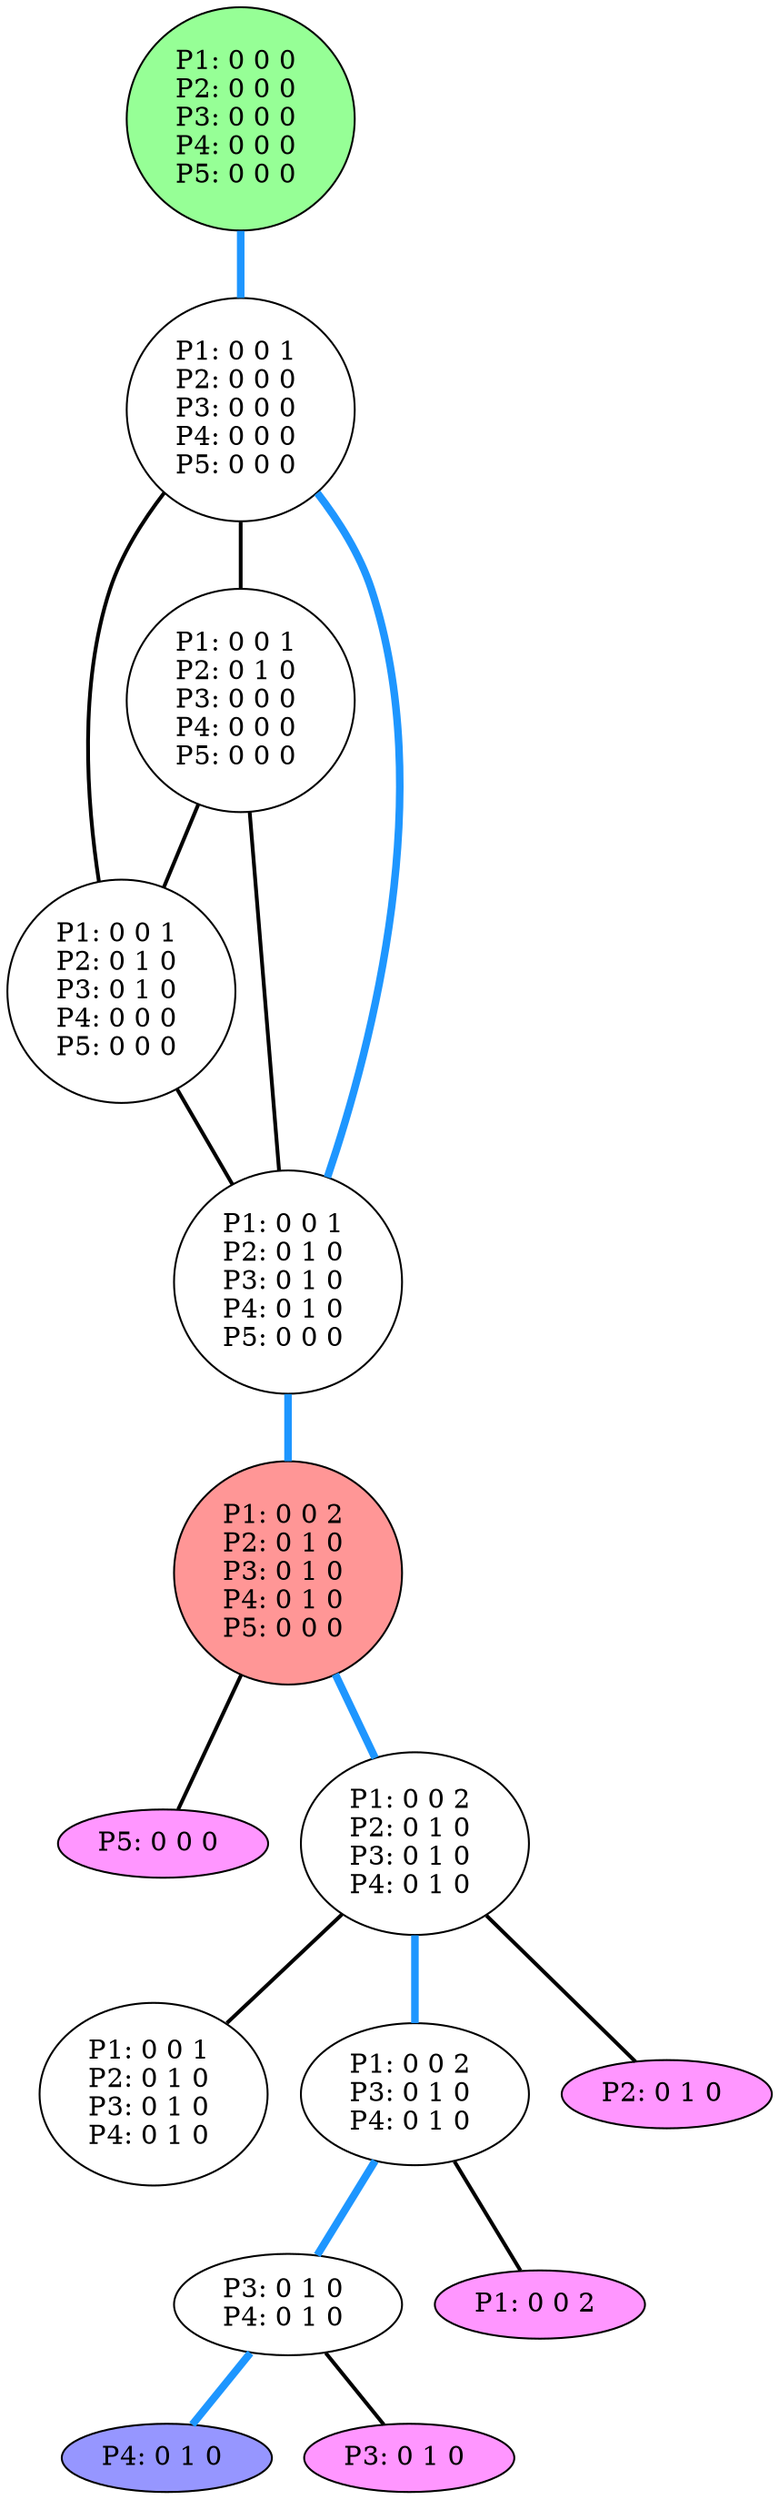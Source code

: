 graph G {
color = "black"
0 [label = "P1: 0 0 0 
P2: 0 0 0 
P3: 0 0 0 
P4: 0 0 0 
P5: 0 0 0 
",  style="filled", fillcolor = "#96FF96"];
1 [label = "P1: 0 0 1 
P2: 0 0 0 
P3: 0 0 0 
P4: 0 0 0 
P5: 0 0 0 
"];
2 [label = "P1: 0 0 1 
P2: 0 1 0 
P3: 0 0 0 
P4: 0 0 0 
P5: 0 0 0 
"];
3 [label = "P1: 0 0 1 
P2: 0 1 0 
P3: 0 1 0 
P4: 0 0 0 
P5: 0 0 0 
"];
4 [label = "P1: 0 0 1 
P2: 0 1 0 
P3: 0 1 0 
P4: 0 1 0 
P5: 0 0 0 
"];
5 [label = "P1: 0 0 2 
P2: 0 1 0 
P3: 0 1 0 
P4: 0 1 0 
P5: 0 0 0 
",  style="filled", fillcolor = "#FF9696"];
6 [label = "P5: 0 0 0 
",  style="filled", fillcolor = "#FF96FF"];
7 [label = "P1: 0 0 2 
P2: 0 1 0 
P3: 0 1 0 
P4: 0 1 0 
"];
8 [label = "P1: 0 0 1 
P2: 0 1 0 
P3: 0 1 0 
P4: 0 1 0 
"];
9 [label = "P1: 0 0 2 
P3: 0 1 0 
P4: 0 1 0 
"];
10 [label = "P2: 0 1 0 
",  style="filled", fillcolor = "#FF96FF"];
11 [label = "P3: 0 1 0 
P4: 0 1 0 
"];
12 [label = "P1: 0 0 2 
",  style="filled", fillcolor = "#FF96FF"];
13 [label = "P4: 0 1 0 
", style="filled", fillcolor = "#9696FF"];
14 [label = "P3: 0 1 0 
",  style="filled", fillcolor = "#FF96FF"];
edge [style=bold];
0 -- 1 [color="#1E96FF", penwidth=4.0];

1 -- 2 [color=black];
1 -- 3 [color=black];
1 -- 4 [color="#1E96FF", penwidth=4.0];

2 -- 3 [color=black];
2 -- 4 [color=black];

3 -- 4 [color=black];

4 -- 5 [color="#1E96FF", penwidth=4.0];

5 -- 6 [color=black];
5 -- 7 [color="#1E96FF", penwidth=4.0];

7 -- 8 [color=black];
7 -- 9 [color="#1E96FF", penwidth=4.0];
7 -- 10 [color=black];


9 -- 11 [color="#1E96FF", penwidth=4.0];
9 -- 12 [color=black];

11 -- 13 [color="#1E96FF", penwidth=4.0];
11 -- 14 [color=black];

}

